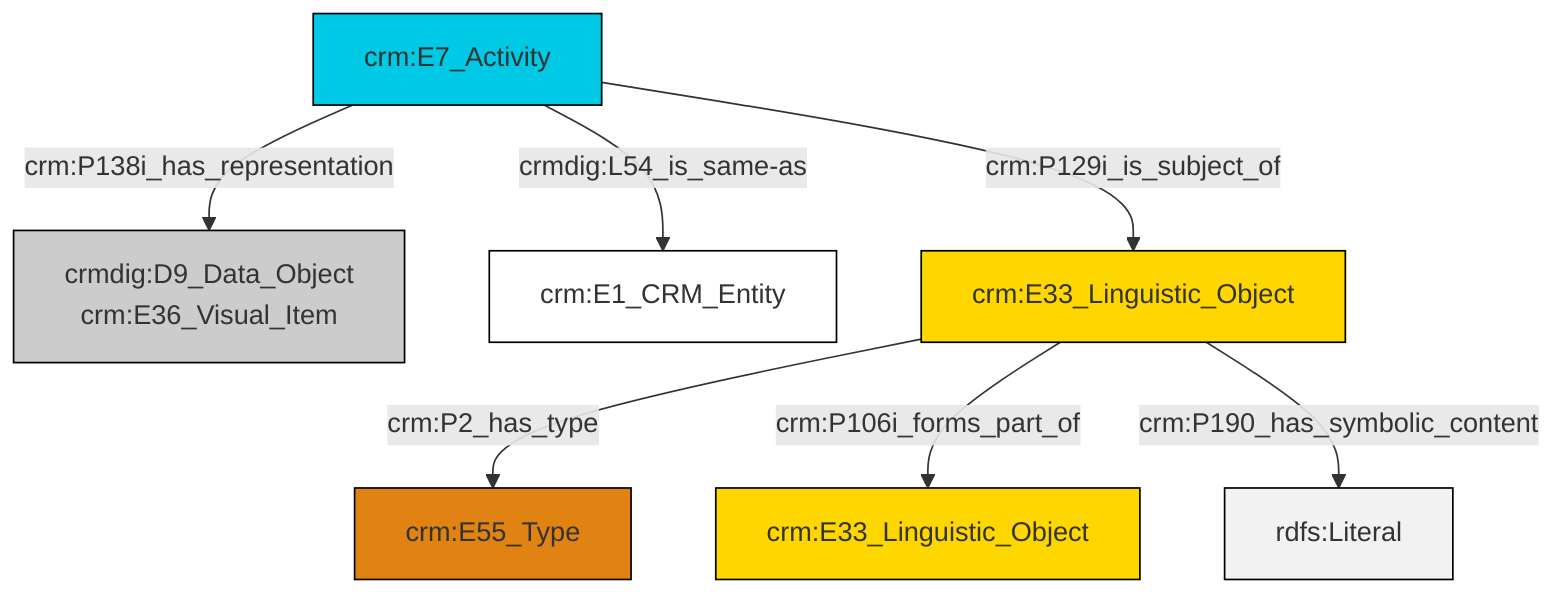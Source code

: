 graph TD
classDef Literal fill:#f2f2f2,stroke:#000000;
classDef CRM_Entity fill:#FFFFFF,stroke:#000000;
classDef Temporal_Entity fill:#00C9E6, stroke:#000000;
classDef Type fill:#E18312, stroke:#000000;
classDef Time-Span fill:#2C9C91, stroke:#000000;
classDef Appellation fill:#FFEB7F, stroke:#000000;
classDef Place fill:#008836, stroke:#000000;
classDef Persistent_Item fill:#B266B2, stroke:#000000;
classDef Conceptual_Object fill:#FFD700, stroke:#000000;
classDef Physical_Thing fill:#D2B48C, stroke:#000000;
classDef Actor fill:#f58aad, stroke:#000000;
classDef PC_Classes fill:#4ce600, stroke:#000000;
classDef Multi fill:#cccccc,stroke:#000000;

0["crm:E7_Activity"]:::Temporal_Entity -->|crm:P138i_has_representation| 4["crmdig:D9_Data_Object<br>crm:E36_Visual_Item"]:::Multi
0["crm:E7_Activity"]:::Temporal_Entity -->|crmdig:L54_is_same-as| 7["crm:E1_CRM_Entity"]:::CRM_Entity
9["crm:E33_Linguistic_Object"]:::Conceptual_Object -->|crm:P2_has_type| 5["crm:E55_Type"]:::Type
9["crm:E33_Linguistic_Object"]:::Conceptual_Object -->|crm:P106i_forms_part_of| 2["crm:E33_Linguistic_Object"]:::Conceptual_Object
9["crm:E33_Linguistic_Object"]:::Conceptual_Object -->|crm:P190_has_symbolic_content| 11[rdfs:Literal]:::Literal
0["crm:E7_Activity"]:::Temporal_Entity -->|crm:P129i_is_subject_of| 9["crm:E33_Linguistic_Object"]:::Conceptual_Object